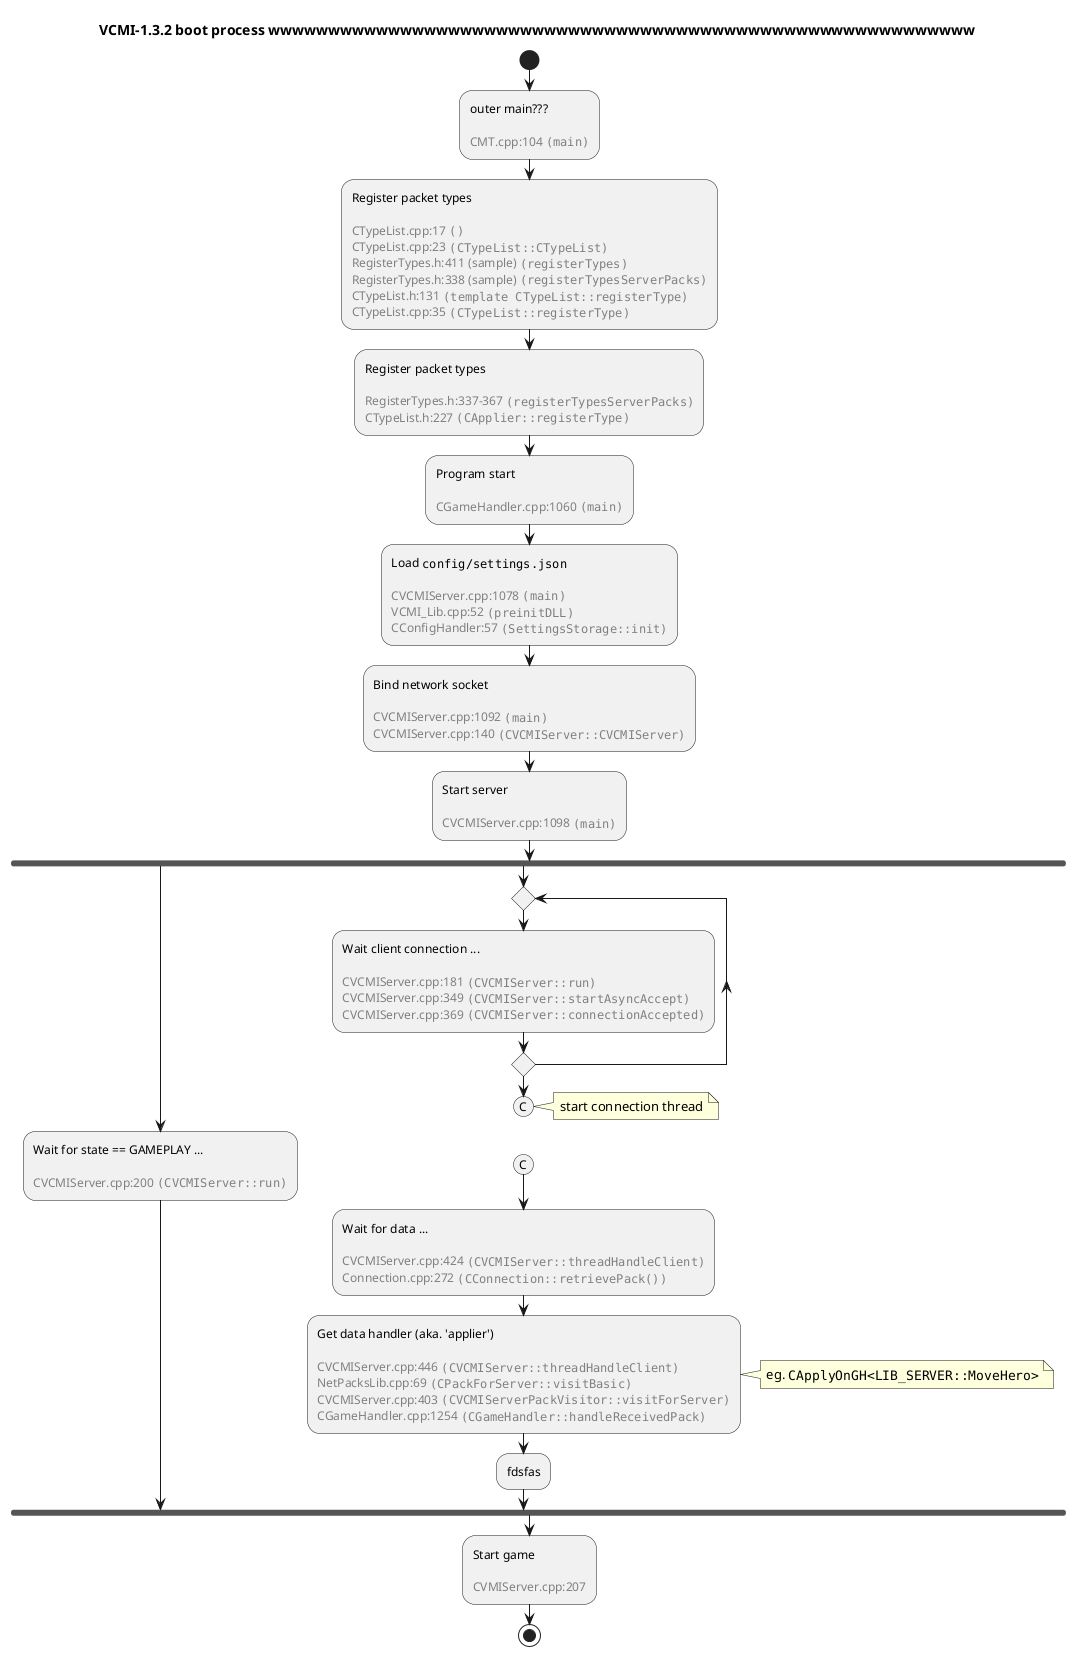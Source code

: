 @startuml "vcmi-1.32-boot"

skinparam defaultTextAlignment center

title "VCMI-1.3.2 boot process"

' use "w"s to stretch image (VS code preview does not show full diagram)
title "VCMI-1.3.2 boot process wwwwwwwwwwwwwwwwwwwwwwwwwwwwwwwwwwwwwwwwwwwwwwwwwwwwwwwwwww"

!procedure $node($txt, $file, $line)
  :$txt

  <font color="gray">$file:$line</font>;
!endprocedure

!procedure $node1($txt, $file, $line, $fun)
  :$txt

  <font color="gray">$file:$line ""($fun)""</font>;
!endprocedure


!procedure $node2($txt, $f1, $l1, $fn1, $f2, $l2, $fn2)
  :$txt

  <font color="gray">$f1:$l1 ""($fn1)""</font>
  <font color="gray">$f2:$l2 ""($fn2)""</font>;
!endprocedure

!procedure $node3($txt, $f1, $l1, $fn1, $f2, $l2, $fn2, $f3, $l3, $fn3)
  :$txt

  <font color="gray">$f1:$l1 ""($fn1)""</font>
  <font color="gray">$f2:$l2 ""($fn2)""</font>
  <font color="gray">$f3:$l3 ""($fn3)""</font>;
!endprocedure

!procedure $node4($txt, $f1, $l1, $fn1, $f2, $l2, $fn2, $f3, $l3, $fn3, $f4, $l4, $fn4)
  :$txt

  <font color="gray">$f1:$l1 ""($fn1)""</font>
  <font color="gray">$f2:$l2 ""($fn2)""</font>
  <font color="gray">$f3:$l3 ""($fn3)""</font>
  <font color="gray">$f4:$l4 ""($fn4)""</font>;
!endprocedure

!procedure $node5($txt, $f1, $l1, $fn1, $f2, $l2, $fn2, $f3, $l3, $fn3, $f4, $l4, $fn4, $f5, $l5, $fn5)
  :$txt

  <font color="gray">$f1:$l1 ""($fn1)""</font>
  <font color="gray">$f2:$l2 ""($fn2)""</font>
  <font color="gray">$f3:$l3 ""($fn3)""</font>
  <font color="gray">$f4:$l4 ""($fn4)""</font>
  <font color="gray">$f5:$l5 ""($fn5)""</font>;
!endprocedure

!procedure $node6($txt, $f1, $l1, $fn1, $f2, $l2, $fn2, $f3, $l3, $fn3, $f4, $l4, $fn4, $f5, $l5, $fn5, $f6, $l6, $fn6)
  :$txt

  <font color="gray">$f1:$l1 ""($fn1)""</font>
  <font color="gray">$f2:$l2 ""($fn2)""</font>
  <font color="gray">$f3:$l3 ""($fn3)""</font>
  <font color="gray">$f4:$l4 ""($fn4)""</font>
  <font color="gray">$f5:$l5 ""($fn5)""</font>
  <font color="gray">$f6:$l6 ""($fn6)""</font>;
!endprocedure
skinparam DefaultTextAlignment left

start
$node1("outer main???", "CMT.cpp", 104, "main")
$node6("Register packet types", "CTypeList.cpp", 17, "", "CTypeList.cpp", 23, "CTypeList::CTypeList", "RegisterTypes.h", "411 (sample)", "registerTypes", "RegisterTypes.h", "338 (sample)", "registerTypesServerPacks", "CTypeList.h", 131, "template CTypeList::registerType", "CTypeList.cpp", 35, "CTypeList::registerType")
$node2("Register packet types", "RegisterTypes.h", "337-367", "registerTypesServerPacks", "CTypeList.h", 227, "CApplier::registerType")
$node1("Program start", "CGameHandler.cpp", 1060, "main")
$node3("Load <font:monospaced>config/settings.json</font>", "CVCMIServer.cpp", 1078, "main", "VCMI_Lib.cpp", 52, "preinitDLL", "CConfigHandler", 57, "SettingsStorage::init")
$node2("Bind network socket", "CVCMIServer.cpp", 1092, "main", "CVCMIServer.cpp", 140, "CVCMIServer::CVCMIServer")
$node1("Start server", "CVCMIServer.cpp", 1098, "main")
fork
  $node1("Wait for state == GAMEPLAY ...", "CVCMIServer.cpp", 200, "CVCMIServer::run")
fork again
  repeat
  $node3("Wait client connection ...", "CVCMIServer.cpp", 181, "CVCMIServer::run", "CVCMIServer.cpp", 349, "CVCMIServer::startAsyncAccept", "CVCMIServer.cpp", 369, "CVCMIServer::connectionAccepted")
  repeat while ()
  (C)
  note right: start connection thread
  detach
  (C)
  $node2("Wait for data ...", "CVCMIServer.cpp", 424, "CVCMIServer::threadHandleClient", "Connection.cpp", 272, "CConnection::retrievePack()")
  $node4("Get data handler (aka. 'applier')", "CVCMIServer.cpp", 446, "CVCMIServer::threadHandleClient", "NetPacksLib.cpp", 69, "CPackForServer::visitBasic", "CVCMIServer.cpp", 403, "CVCMIServerPackVisitor::visitForServer", "CGameHandler.cpp", 1254, "CGameHandler::handleReceivedPack")
  note right: eg. ""CApplyOnGH<LIB_SERVER::MoveHero>""

  :fdsfas;
end fork
$node("Start game", "CVMIServer.cpp", 207)
stop
@enduml
